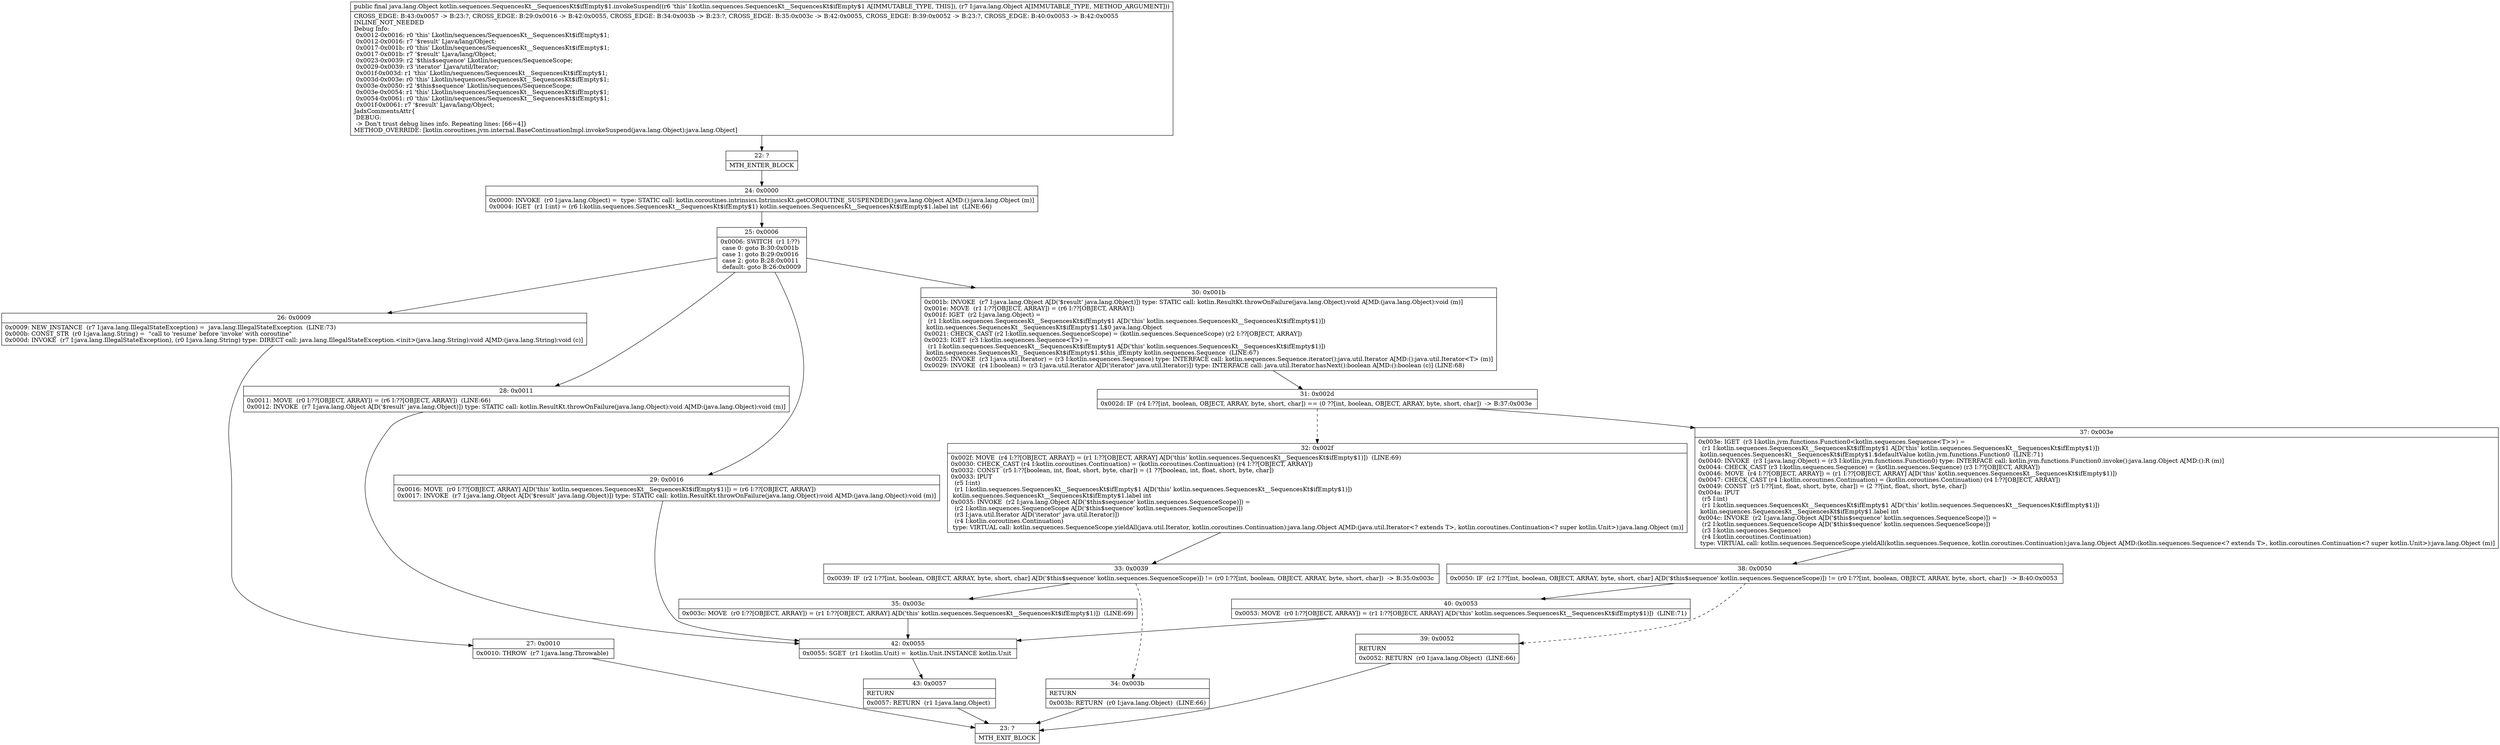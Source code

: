 digraph "CFG forkotlin.sequences.SequencesKt__SequencesKt$ifEmpty$1.invokeSuspend(Ljava\/lang\/Object;)Ljava\/lang\/Object;" {
Node_22 [shape=record,label="{22\:\ ?|MTH_ENTER_BLOCK\l}"];
Node_24 [shape=record,label="{24\:\ 0x0000|0x0000: INVOKE  (r0 I:java.lang.Object) =  type: STATIC call: kotlin.coroutines.intrinsics.IntrinsicsKt.getCOROUTINE_SUSPENDED():java.lang.Object A[MD:():java.lang.Object (m)]\l0x0004: IGET  (r1 I:int) = (r6 I:kotlin.sequences.SequencesKt__SequencesKt$ifEmpty$1) kotlin.sequences.SequencesKt__SequencesKt$ifEmpty$1.label int  (LINE:66)\l}"];
Node_25 [shape=record,label="{25\:\ 0x0006|0x0006: SWITCH  (r1 I:??)\l case 0: goto B:30:0x001b\l case 1: goto B:29:0x0016\l case 2: goto B:28:0x0011\l default: goto B:26:0x0009 \l}"];
Node_26 [shape=record,label="{26\:\ 0x0009|0x0009: NEW_INSTANCE  (r7 I:java.lang.IllegalStateException) =  java.lang.IllegalStateException  (LINE:73)\l0x000b: CONST_STR  (r0 I:java.lang.String) =  \"call to 'resume' before 'invoke' with coroutine\" \l0x000d: INVOKE  (r7 I:java.lang.IllegalStateException), (r0 I:java.lang.String) type: DIRECT call: java.lang.IllegalStateException.\<init\>(java.lang.String):void A[MD:(java.lang.String):void (c)]\l}"];
Node_27 [shape=record,label="{27\:\ 0x0010|0x0010: THROW  (r7 I:java.lang.Throwable) \l}"];
Node_23 [shape=record,label="{23\:\ ?|MTH_EXIT_BLOCK\l}"];
Node_28 [shape=record,label="{28\:\ 0x0011|0x0011: MOVE  (r0 I:??[OBJECT, ARRAY]) = (r6 I:??[OBJECT, ARRAY])  (LINE:66)\l0x0012: INVOKE  (r7 I:java.lang.Object A[D('$result' java.lang.Object)]) type: STATIC call: kotlin.ResultKt.throwOnFailure(java.lang.Object):void A[MD:(java.lang.Object):void (m)]\l}"];
Node_42 [shape=record,label="{42\:\ 0x0055|0x0055: SGET  (r1 I:kotlin.Unit) =  kotlin.Unit.INSTANCE kotlin.Unit \l}"];
Node_43 [shape=record,label="{43\:\ 0x0057|RETURN\l|0x0057: RETURN  (r1 I:java.lang.Object) \l}"];
Node_29 [shape=record,label="{29\:\ 0x0016|0x0016: MOVE  (r0 I:??[OBJECT, ARRAY] A[D('this' kotlin.sequences.SequencesKt__SequencesKt$ifEmpty$1)]) = (r6 I:??[OBJECT, ARRAY]) \l0x0017: INVOKE  (r7 I:java.lang.Object A[D('$result' java.lang.Object)]) type: STATIC call: kotlin.ResultKt.throwOnFailure(java.lang.Object):void A[MD:(java.lang.Object):void (m)]\l}"];
Node_30 [shape=record,label="{30\:\ 0x001b|0x001b: INVOKE  (r7 I:java.lang.Object A[D('$result' java.lang.Object)]) type: STATIC call: kotlin.ResultKt.throwOnFailure(java.lang.Object):void A[MD:(java.lang.Object):void (m)]\l0x001e: MOVE  (r1 I:??[OBJECT, ARRAY]) = (r6 I:??[OBJECT, ARRAY]) \l0x001f: IGET  (r2 I:java.lang.Object) = \l  (r1 I:kotlin.sequences.SequencesKt__SequencesKt$ifEmpty$1 A[D('this' kotlin.sequences.SequencesKt__SequencesKt$ifEmpty$1)])\l kotlin.sequences.SequencesKt__SequencesKt$ifEmpty$1.L$0 java.lang.Object \l0x0021: CHECK_CAST (r2 I:kotlin.sequences.SequenceScope) = (kotlin.sequences.SequenceScope) (r2 I:??[OBJECT, ARRAY]) \l0x0023: IGET  (r3 I:kotlin.sequences.Sequence\<T\>) = \l  (r1 I:kotlin.sequences.SequencesKt__SequencesKt$ifEmpty$1 A[D('this' kotlin.sequences.SequencesKt__SequencesKt$ifEmpty$1)])\l kotlin.sequences.SequencesKt__SequencesKt$ifEmpty$1.$this_ifEmpty kotlin.sequences.Sequence  (LINE:67)\l0x0025: INVOKE  (r3 I:java.util.Iterator) = (r3 I:kotlin.sequences.Sequence) type: INTERFACE call: kotlin.sequences.Sequence.iterator():java.util.Iterator A[MD:():java.util.Iterator\<T\> (m)]\l0x0029: INVOKE  (r4 I:boolean) = (r3 I:java.util.Iterator A[D('iterator' java.util.Iterator)]) type: INTERFACE call: java.util.Iterator.hasNext():boolean A[MD:():boolean (c)] (LINE:68)\l}"];
Node_31 [shape=record,label="{31\:\ 0x002d|0x002d: IF  (r4 I:??[int, boolean, OBJECT, ARRAY, byte, short, char]) == (0 ??[int, boolean, OBJECT, ARRAY, byte, short, char])  \-\> B:37:0x003e \l}"];
Node_32 [shape=record,label="{32\:\ 0x002f|0x002f: MOVE  (r4 I:??[OBJECT, ARRAY]) = (r1 I:??[OBJECT, ARRAY] A[D('this' kotlin.sequences.SequencesKt__SequencesKt$ifEmpty$1)])  (LINE:69)\l0x0030: CHECK_CAST (r4 I:kotlin.coroutines.Continuation) = (kotlin.coroutines.Continuation) (r4 I:??[OBJECT, ARRAY]) \l0x0032: CONST  (r5 I:??[boolean, int, float, short, byte, char]) = (1 ??[boolean, int, float, short, byte, char]) \l0x0033: IPUT  \l  (r5 I:int)\l  (r1 I:kotlin.sequences.SequencesKt__SequencesKt$ifEmpty$1 A[D('this' kotlin.sequences.SequencesKt__SequencesKt$ifEmpty$1)])\l kotlin.sequences.SequencesKt__SequencesKt$ifEmpty$1.label int \l0x0035: INVOKE  (r2 I:java.lang.Object A[D('$this$sequence' kotlin.sequences.SequenceScope)]) = \l  (r2 I:kotlin.sequences.SequenceScope A[D('$this$sequence' kotlin.sequences.SequenceScope)])\l  (r3 I:java.util.Iterator A[D('iterator' java.util.Iterator)])\l  (r4 I:kotlin.coroutines.Continuation)\l type: VIRTUAL call: kotlin.sequences.SequenceScope.yieldAll(java.util.Iterator, kotlin.coroutines.Continuation):java.lang.Object A[MD:(java.util.Iterator\<? extends T\>, kotlin.coroutines.Continuation\<? super kotlin.Unit\>):java.lang.Object (m)]\l}"];
Node_33 [shape=record,label="{33\:\ 0x0039|0x0039: IF  (r2 I:??[int, boolean, OBJECT, ARRAY, byte, short, char] A[D('$this$sequence' kotlin.sequences.SequenceScope)]) != (r0 I:??[int, boolean, OBJECT, ARRAY, byte, short, char])  \-\> B:35:0x003c \l}"];
Node_34 [shape=record,label="{34\:\ 0x003b|RETURN\l|0x003b: RETURN  (r0 I:java.lang.Object)  (LINE:66)\l}"];
Node_35 [shape=record,label="{35\:\ 0x003c|0x003c: MOVE  (r0 I:??[OBJECT, ARRAY]) = (r1 I:??[OBJECT, ARRAY] A[D('this' kotlin.sequences.SequencesKt__SequencesKt$ifEmpty$1)])  (LINE:69)\l}"];
Node_37 [shape=record,label="{37\:\ 0x003e|0x003e: IGET  (r3 I:kotlin.jvm.functions.Function0\<kotlin.sequences.Sequence\<T\>\>) = \l  (r1 I:kotlin.sequences.SequencesKt__SequencesKt$ifEmpty$1 A[D('this' kotlin.sequences.SequencesKt__SequencesKt$ifEmpty$1)])\l kotlin.sequences.SequencesKt__SequencesKt$ifEmpty$1.$defaultValue kotlin.jvm.functions.Function0  (LINE:71)\l0x0040: INVOKE  (r3 I:java.lang.Object) = (r3 I:kotlin.jvm.functions.Function0) type: INTERFACE call: kotlin.jvm.functions.Function0.invoke():java.lang.Object A[MD:():R (m)]\l0x0044: CHECK_CAST (r3 I:kotlin.sequences.Sequence) = (kotlin.sequences.Sequence) (r3 I:??[OBJECT, ARRAY]) \l0x0046: MOVE  (r4 I:??[OBJECT, ARRAY]) = (r1 I:??[OBJECT, ARRAY] A[D('this' kotlin.sequences.SequencesKt__SequencesKt$ifEmpty$1)]) \l0x0047: CHECK_CAST (r4 I:kotlin.coroutines.Continuation) = (kotlin.coroutines.Continuation) (r4 I:??[OBJECT, ARRAY]) \l0x0049: CONST  (r5 I:??[int, float, short, byte, char]) = (2 ??[int, float, short, byte, char]) \l0x004a: IPUT  \l  (r5 I:int)\l  (r1 I:kotlin.sequences.SequencesKt__SequencesKt$ifEmpty$1 A[D('this' kotlin.sequences.SequencesKt__SequencesKt$ifEmpty$1)])\l kotlin.sequences.SequencesKt__SequencesKt$ifEmpty$1.label int \l0x004c: INVOKE  (r2 I:java.lang.Object A[D('$this$sequence' kotlin.sequences.SequenceScope)]) = \l  (r2 I:kotlin.sequences.SequenceScope A[D('$this$sequence' kotlin.sequences.SequenceScope)])\l  (r3 I:kotlin.sequences.Sequence)\l  (r4 I:kotlin.coroutines.Continuation)\l type: VIRTUAL call: kotlin.sequences.SequenceScope.yieldAll(kotlin.sequences.Sequence, kotlin.coroutines.Continuation):java.lang.Object A[MD:(kotlin.sequences.Sequence\<? extends T\>, kotlin.coroutines.Continuation\<? super kotlin.Unit\>):java.lang.Object (m)]\l}"];
Node_38 [shape=record,label="{38\:\ 0x0050|0x0050: IF  (r2 I:??[int, boolean, OBJECT, ARRAY, byte, short, char] A[D('$this$sequence' kotlin.sequences.SequenceScope)]) != (r0 I:??[int, boolean, OBJECT, ARRAY, byte, short, char])  \-\> B:40:0x0053 \l}"];
Node_39 [shape=record,label="{39\:\ 0x0052|RETURN\l|0x0052: RETURN  (r0 I:java.lang.Object)  (LINE:66)\l}"];
Node_40 [shape=record,label="{40\:\ 0x0053|0x0053: MOVE  (r0 I:??[OBJECT, ARRAY]) = (r1 I:??[OBJECT, ARRAY] A[D('this' kotlin.sequences.SequencesKt__SequencesKt$ifEmpty$1)])  (LINE:71)\l}"];
MethodNode[shape=record,label="{public final java.lang.Object kotlin.sequences.SequencesKt__SequencesKt$ifEmpty$1.invokeSuspend((r6 'this' I:kotlin.sequences.SequencesKt__SequencesKt$ifEmpty$1 A[IMMUTABLE_TYPE, THIS]), (r7 I:java.lang.Object A[IMMUTABLE_TYPE, METHOD_ARGUMENT]))  | CROSS_EDGE: B:43:0x0057 \-\> B:23:?, CROSS_EDGE: B:29:0x0016 \-\> B:42:0x0055, CROSS_EDGE: B:34:0x003b \-\> B:23:?, CROSS_EDGE: B:35:0x003c \-\> B:42:0x0055, CROSS_EDGE: B:39:0x0052 \-\> B:23:?, CROSS_EDGE: B:40:0x0053 \-\> B:42:0x0055\lINLINE_NOT_NEEDED\lDebug Info:\l  0x0012\-0x0016: r0 'this' Lkotlin\/sequences\/SequencesKt__SequencesKt$ifEmpty$1;\l  0x0012\-0x0016: r7 '$result' Ljava\/lang\/Object;\l  0x0017\-0x001b: r0 'this' Lkotlin\/sequences\/SequencesKt__SequencesKt$ifEmpty$1;\l  0x0017\-0x001b: r7 '$result' Ljava\/lang\/Object;\l  0x0023\-0x0039: r2 '$this$sequence' Lkotlin\/sequences\/SequenceScope;\l  0x0029\-0x0039: r3 'iterator' Ljava\/util\/Iterator;\l  0x001f\-0x003d: r1 'this' Lkotlin\/sequences\/SequencesKt__SequencesKt$ifEmpty$1;\l  0x003d\-0x003e: r0 'this' Lkotlin\/sequences\/SequencesKt__SequencesKt$ifEmpty$1;\l  0x003e\-0x0050: r2 '$this$sequence' Lkotlin\/sequences\/SequenceScope;\l  0x003e\-0x0054: r1 'this' Lkotlin\/sequences\/SequencesKt__SequencesKt$ifEmpty$1;\l  0x0054\-0x0061: r0 'this' Lkotlin\/sequences\/SequencesKt__SequencesKt$ifEmpty$1;\l  0x001f\-0x0061: r7 '$result' Ljava\/lang\/Object;\lJadxCommentsAttr\{\l DEBUG: \l \-\> Don't trust debug lines info. Repeating lines: [66=4]\}\lMETHOD_OVERRIDE: [kotlin.coroutines.jvm.internal.BaseContinuationImpl.invokeSuspend(java.lang.Object):java.lang.Object]\l}"];
MethodNode -> Node_22;Node_22 -> Node_24;
Node_24 -> Node_25;
Node_25 -> Node_26;
Node_25 -> Node_28;
Node_25 -> Node_29;
Node_25 -> Node_30;
Node_26 -> Node_27;
Node_27 -> Node_23;
Node_28 -> Node_42;
Node_42 -> Node_43;
Node_43 -> Node_23;
Node_29 -> Node_42;
Node_30 -> Node_31;
Node_31 -> Node_32[style=dashed];
Node_31 -> Node_37;
Node_32 -> Node_33;
Node_33 -> Node_34[style=dashed];
Node_33 -> Node_35;
Node_34 -> Node_23;
Node_35 -> Node_42;
Node_37 -> Node_38;
Node_38 -> Node_39[style=dashed];
Node_38 -> Node_40;
Node_39 -> Node_23;
Node_40 -> Node_42;
}

